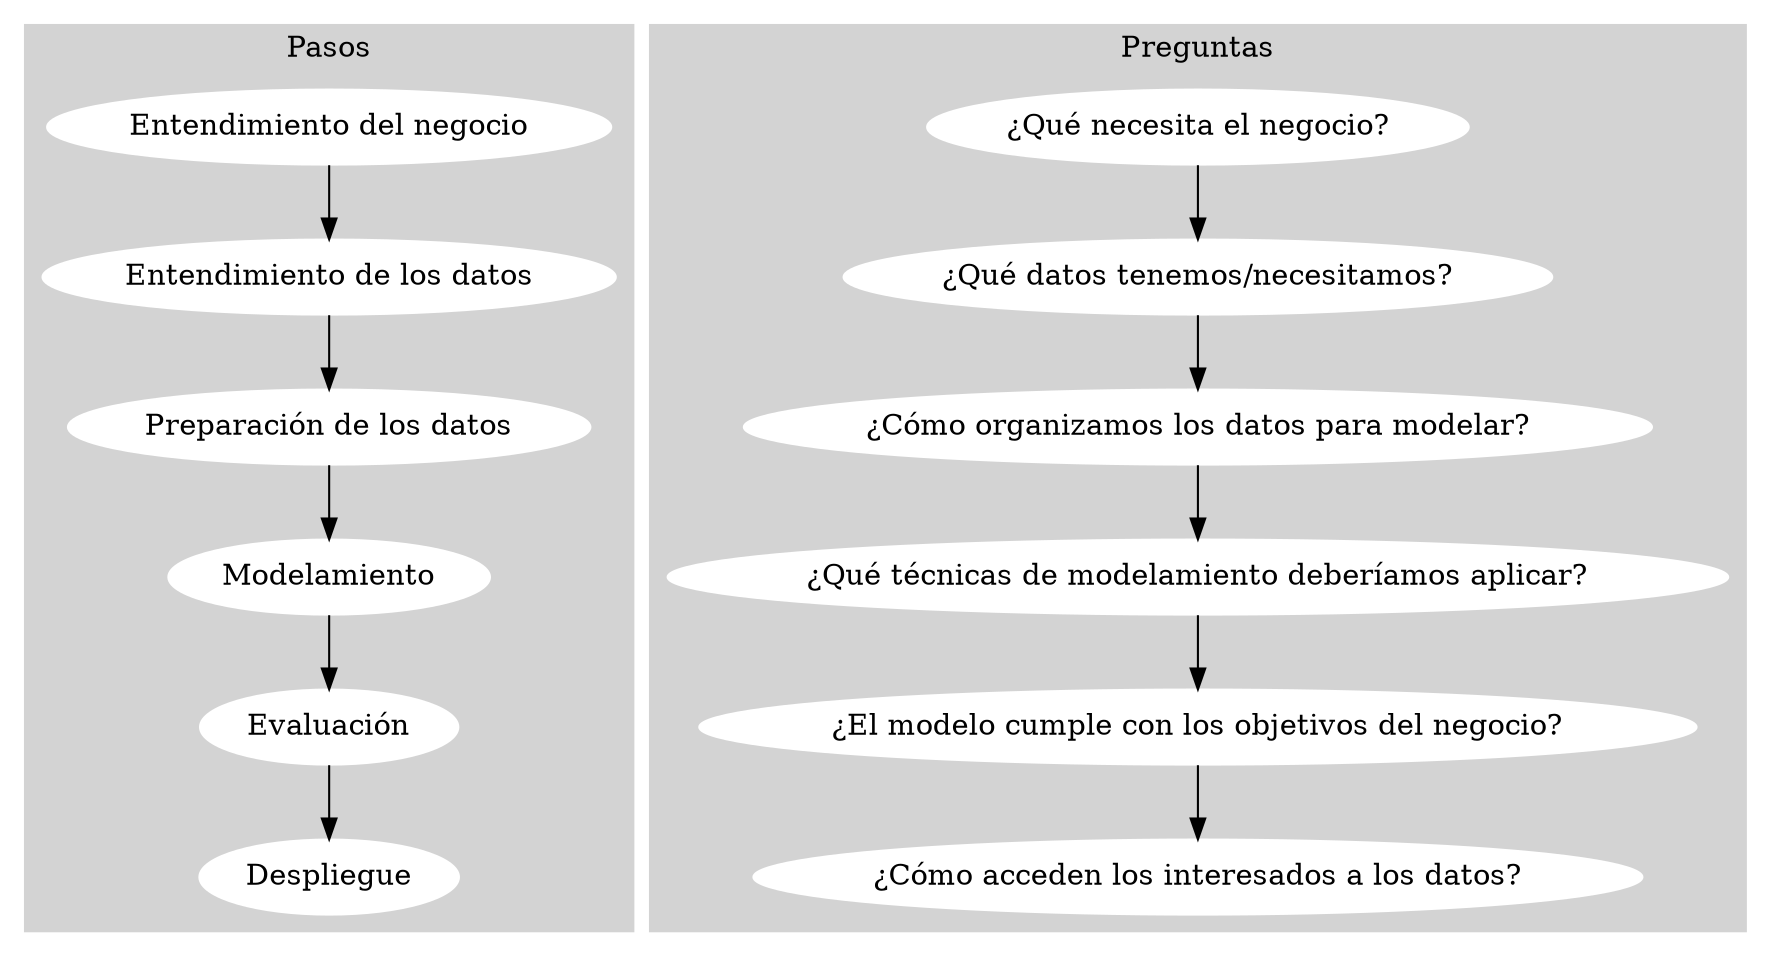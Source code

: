 digraph G {

  subgraph cluster_0 {
    style=filled;
    color=lightgrey;
    node [style=filled,color=white];
    1 [label="Entendimiento del negocio"]
    2 [label="Entendimiento de los datos"]
    3 [label="Preparación de los datos"]
    4 [label="Modelamiento"]
    5 [label="Evaluación"]
    6 [label="Despliegue"]
    1 -> 2 -> 3 -> 4 -> 5 -> 6 ;
    label = "Pasos";
  }

  subgraph cluster_1 {
          style=filled;
    color=lightgrey;
       node [style=filled,color=white]

    label = "Preguntas";
  
    _1 [label="¿Qué necesita el negocio?"]
    _2 [label="¿Qué datos tenemos/necesitamos?"]
    _3 [label="¿Cómo organizamos los datos para modelar?"]
    _4 [label="¿Qué técnicas de modelamiento deberíamos aplicar?"]
    _5 [label="¿El modelo cumple con los objetivos del negocio?"]
    _6 [label="¿Cómo acceden los interesados a los datos?"]
    
    _1 -> _2 -> _3 -> _4 -> _5 -> _6
  }
  


}